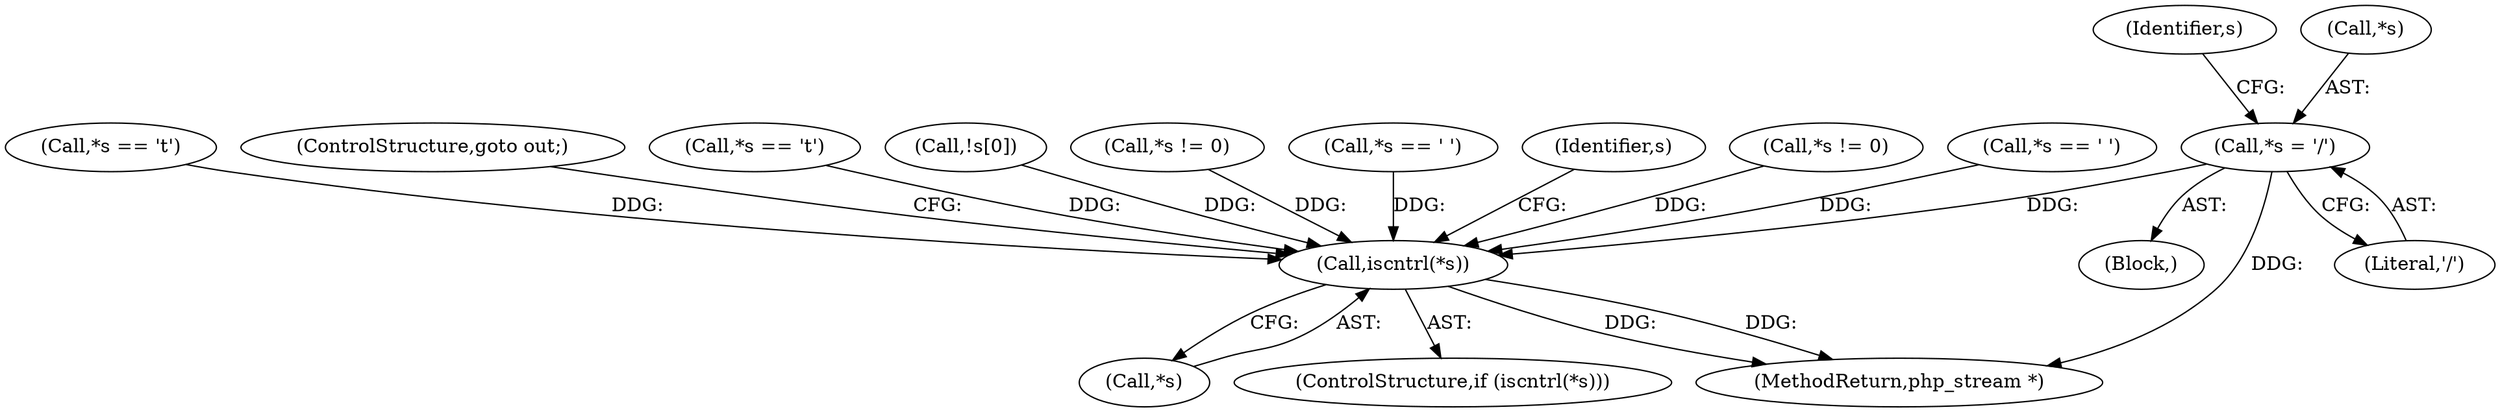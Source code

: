 digraph "0_php-src_523f230c831d7b33353203fa34aee4e92ac12bba@pointer" {
"1003047" [label="(Call,*s = '/')"];
"1003215" [label="(Call,iscntrl(*s))"];
"1003241" [label="(MethodReturn,php_stream *)"];
"1000726" [label="(Call,*s == '\t')"];
"1003047" [label="(Call,*s = '/')"];
"1003219" [label="(ControlStructure,goto out;)"];
"1000882" [label="(Call,*s == '\t')"];
"1003030" [label="(Call,!s[0])"];
"1003050" [label="(Literal,'/')"];
"1003053" [label="(Identifier,s)"];
"1003048" [label="(Call,*s)"];
"1003046" [label="(Block,)"];
"1000856" [label="(Call,*s != 0)"];
"1000722" [label="(Call,*s == ' ')"];
"1003221" [label="(Identifier,s)"];
"1001012" [label="(Call,*s != 0)"];
"1003215" [label="(Call,iscntrl(*s))"];
"1000878" [label="(Call,*s == ' ')"];
"1003216" [label="(Call,*s)"];
"1003214" [label="(ControlStructure,if (iscntrl(*s)))"];
"1003047" -> "1003046"  [label="AST: "];
"1003047" -> "1003050"  [label="CFG: "];
"1003048" -> "1003047"  [label="AST: "];
"1003050" -> "1003047"  [label="AST: "];
"1003053" -> "1003047"  [label="CFG: "];
"1003047" -> "1003241"  [label="DDG: "];
"1003047" -> "1003215"  [label="DDG: "];
"1003215" -> "1003214"  [label="AST: "];
"1003215" -> "1003216"  [label="CFG: "];
"1003216" -> "1003215"  [label="AST: "];
"1003219" -> "1003215"  [label="CFG: "];
"1003221" -> "1003215"  [label="CFG: "];
"1003215" -> "1003241"  [label="DDG: "];
"1003215" -> "1003241"  [label="DDG: "];
"1000856" -> "1003215"  [label="DDG: "];
"1000882" -> "1003215"  [label="DDG: "];
"1000726" -> "1003215"  [label="DDG: "];
"1001012" -> "1003215"  [label="DDG: "];
"1000878" -> "1003215"  [label="DDG: "];
"1000722" -> "1003215"  [label="DDG: "];
"1003030" -> "1003215"  [label="DDG: "];
}
